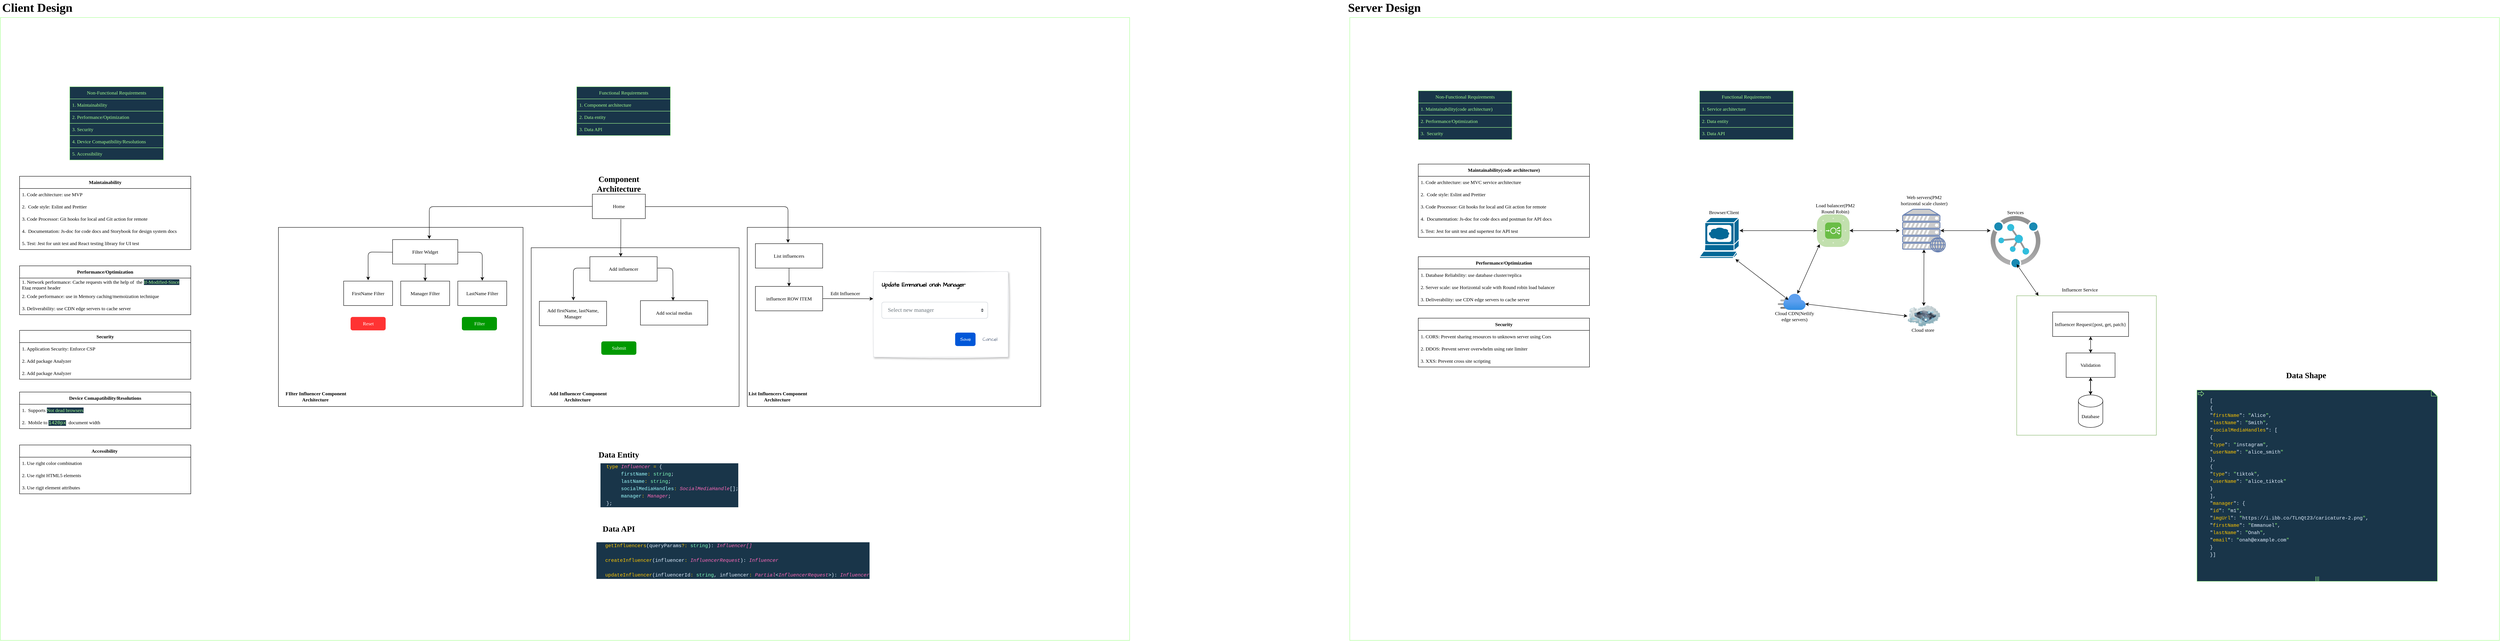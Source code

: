 <mxfile>
    <diagram id="X1DY8IAsz-jN5Lns_kg6" name="Page-1">
        <mxGraphModel dx="3257" dy="2488" grid="1" gridSize="10" guides="1" tooltips="1" connect="1" arrows="1" fold="1" page="1" pageScale="1" pageWidth="827" pageHeight="1169" math="0" shadow="0">
            <root>
                <mxCell id="0"/>
                <mxCell id="1" parent="0"/>
                <mxCell id="2" value="" style="shape=mxgraph.cisco.computers_and_peripherals.web_browser;html=1;pointerEvents=1;dashed=0;fillColor=#036897;strokeColor=#ffffff;strokeWidth=2;verticalLabelPosition=bottom;verticalAlign=top;align=center;outlineConnect=0;" parent="1" vertex="1">
                    <mxGeometry x="4998" y="561.5" width="96.88" height="100" as="geometry"/>
                </mxCell>
                <mxCell id="3" value="Browser/Client" style="text;html=1;strokeColor=none;fillColor=none;align=center;verticalAlign=middle;whiteSpace=wrap;rounded=0;fontFamily=Lucida Console;" parent="1" vertex="1">
                    <mxGeometry x="5028" y="533.5" width="60" height="30" as="geometry"/>
                </mxCell>
                <mxCell id="6" value="" style="endArrow=classic;startArrow=classic;html=1;" parent="1" edge="1">
                    <mxGeometry width="50" height="50" relative="1" as="geometry">
                        <mxPoint x="5096" y="593.5" as="sourcePoint"/>
                        <mxPoint x="5286" y="593.5" as="targetPoint"/>
                    </mxGeometry>
                </mxCell>
                <mxCell id="7" value="" style="verticalLabelPosition=bottom;sketch=0;html=1;fillColor=#6ABD46;strokeColor=#ffffff;verticalAlign=top;align=center;points=[[0.085,0.085,0],[0.915,0.085,0],[0.915,0.915,0],[0.085,0.915,0],[0.25,0,0],[0.5,0,0],[0.75,0,0],[1,0.25,0],[1,0.5,0],[1,0.75,0],[0.75,1,0],[0.5,1,0],[0.25,1,0],[0,0.75,0],[0,0.5,0],[0,0.25,0]];pointerEvents=1;shape=mxgraph.cisco_safe.compositeIcon;bgIcon=mxgraph.cisco_safe.architecture.generic_appliance;resIcon=mxgraph.cisco_safe.architecture.load_balancer;" parent="1" vertex="1">
                    <mxGeometry x="5286" y="553.5" width="80" height="80" as="geometry"/>
                </mxCell>
                <mxCell id="8" value="Load balancer(PM2 Round Robin)" style="text;html=1;strokeColor=none;fillColor=none;align=center;verticalAlign=middle;whiteSpace=wrap;rounded=0;fontFamily=Lucida Console;" parent="1" vertex="1">
                    <mxGeometry x="5266" y="523.5" width="130" height="30" as="geometry"/>
                </mxCell>
                <mxCell id="9" value="" style="endArrow=classic;startArrow=classic;html=1;fontFamily=Lucida Console;exitX=0.085;exitY=0.915;exitDx=0;exitDy=0;exitPerimeter=0;entryX=0.988;entryY=0.478;entryDx=0;entryDy=0;entryPerimeter=0;" parent="1" source="7" edge="1">
                    <mxGeometry width="50" height="50" relative="1" as="geometry">
                        <mxPoint x="5326.82" y="614.38" as="sourcePoint"/>
                        <mxPoint x="5238.004" y="748.5" as="targetPoint"/>
                    </mxGeometry>
                </mxCell>
                <mxCell id="10" value="" style="aspect=fixed;html=1;points=[];align=center;image;fontSize=12;image=img/lib/azure2/networking/CDN_Profiles.svg;fontFamily=Lucida Console;" parent="1" vertex="1">
                    <mxGeometry x="5190" y="748.5" width="68" height="40" as="geometry"/>
                </mxCell>
                <mxCell id="11" value="Cloud CDN(Netlify edge servers)" style="text;html=1;strokeColor=none;fillColor=none;align=center;verticalAlign=middle;whiteSpace=wrap;rounded=0;fontFamily=Lucida Console;" parent="1" vertex="1">
                    <mxGeometry x="5176" y="788.5" width="110" height="30" as="geometry"/>
                </mxCell>
                <mxCell id="12" value="" style="endArrow=classic;startArrow=classic;html=1;fontFamily=Lucida Console;exitX=0.382;exitY=0.375;exitDx=0;exitDy=0;exitPerimeter=0;" parent="1" source="10" edge="1">
                    <mxGeometry width="50" height="50" relative="1" as="geometry">
                        <mxPoint x="5176" y="753.5" as="sourcePoint"/>
                        <mxPoint x="5086" y="663.5" as="targetPoint"/>
                    </mxGeometry>
                </mxCell>
                <mxCell id="14" value="" style="endArrow=classic;startArrow=classic;html=1;" parent="1" edge="1">
                    <mxGeometry width="50" height="50" relative="1" as="geometry">
                        <mxPoint x="5365.88" y="593.5" as="sourcePoint"/>
                        <mxPoint x="5489" y="593.5" as="targetPoint"/>
                    </mxGeometry>
                </mxCell>
                <mxCell id="15" value="" style="fontColor=#0066CC;verticalAlign=top;verticalLabelPosition=bottom;labelPosition=center;align=center;html=1;outlineConnect=0;fillColor=#CCCCCC;strokeColor=#6881B3;gradientColor=none;gradientDirection=north;strokeWidth=2;shape=mxgraph.networks.web_server;fontFamily=Lucida Console;" parent="1" vertex="1">
                    <mxGeometry x="5496" y="541" width="105" height="105" as="geometry"/>
                </mxCell>
                <mxCell id="16" value="Web servers(PM2 horizontal scale cluster)" style="text;html=1;strokeColor=none;fillColor=none;align=center;verticalAlign=middle;whiteSpace=wrap;rounded=0;fontFamily=Lucida Console;" parent="1" vertex="1">
                    <mxGeometry x="5483.5" y="503.5" width="130" height="30" as="geometry"/>
                </mxCell>
                <mxCell id="21" value="" style="endArrow=classic;startArrow=classic;html=1;" parent="1" edge="1">
                    <mxGeometry width="50" height="50" relative="1" as="geometry">
                        <mxPoint x="5588.88" y="593.5" as="sourcePoint"/>
                        <mxPoint x="5712" y="593.5" as="targetPoint"/>
                    </mxGeometry>
                </mxCell>
                <mxCell id="24" value="" style="whiteSpace=wrap;html=1;aspect=fixed;fontFamily=Lucida Console;fillColor=none;strokeColor=#82b366;" parent="1" vertex="1">
                    <mxGeometry x="5776" y="753.5" width="342.5" height="342.5" as="geometry"/>
                </mxCell>
                <mxCell id="62" value="" style="edgeStyle=none;html=1;fontFamily=Lucida Console;" parent="1" source="25" target="31" edge="1">
                    <mxGeometry relative="1" as="geometry"/>
                </mxCell>
                <mxCell id="25" value="Database" style="shape=cylinder3;whiteSpace=wrap;html=1;boundedLbl=1;backgroundOutline=1;size=15;fontFamily=Lucida Console;fillColor=none;" parent="1" vertex="1">
                    <mxGeometry x="5927.25" y="997" width="60" height="80" as="geometry"/>
                </mxCell>
                <mxCell id="26" value="" style="aspect=fixed;html=1;points=[];align=center;image;fontSize=12;image=img/lib/azure2/iot/Device_Provisioning_Services.svg;fontFamily=Lucida Console;fillColor=none;" parent="1" vertex="1">
                    <mxGeometry x="5712" y="557.5" width="122.18" height="126" as="geometry"/>
                </mxCell>
                <mxCell id="28" value="Influencer Request{post, get, patch}" style="rounded=0;whiteSpace=wrap;html=1;fontFamily=Lucida Console;fillColor=none;" parent="1" vertex="1">
                    <mxGeometry x="5864.13" y="793.5" width="186.25" height="60" as="geometry"/>
                </mxCell>
                <mxCell id="61" value="" style="edgeStyle=none;html=1;fontFamily=Lucida Console;" parent="1" source="31" target="25" edge="1">
                    <mxGeometry relative="1" as="geometry"/>
                </mxCell>
                <mxCell id="31" value="Validation" style="rounded=0;whiteSpace=wrap;html=1;fontFamily=Lucida Console;fillColor=none;" parent="1" vertex="1">
                    <mxGeometry x="5897.25" y="894" width="120" height="60" as="geometry"/>
                </mxCell>
                <mxCell id="34" value="" style="endArrow=classic;html=1;fontFamily=Lucida Console;" parent="1" edge="1">
                    <mxGeometry width="50" height="50" relative="1" as="geometry">
                        <mxPoint x="5956.75" y="954.5" as="sourcePoint"/>
                        <mxPoint x="5957" y="997" as="targetPoint"/>
                    </mxGeometry>
                </mxCell>
                <mxCell id="40" value="" style="endArrow=classic;startArrow=classic;html=1;" parent="1" target="24" edge="1">
                    <mxGeometry width="50" height="50" relative="1" as="geometry">
                        <mxPoint x="5776" y="676" as="sourcePoint"/>
                        <mxPoint x="5899.12" y="676" as="targetPoint"/>
                    </mxGeometry>
                </mxCell>
                <mxCell id="41" value="Services" style="text;html=1;strokeColor=none;fillColor=none;align=center;verticalAlign=middle;whiteSpace=wrap;rounded=0;fontFamily=Lucida Console;" parent="1" vertex="1">
                    <mxGeometry x="5708.09" y="533.5" width="130" height="30" as="geometry"/>
                </mxCell>
                <mxCell id="42" value="Influencer Service" style="text;html=1;strokeColor=none;fillColor=none;align=center;verticalAlign=middle;whiteSpace=wrap;rounded=0;fontFamily=Lucida Console;" parent="1" vertex="1">
                    <mxGeometry x="5866" y="723.5" width="130" height="30" as="geometry"/>
                </mxCell>
                <mxCell id="52" value="Functional Requirements" style="swimlane;fontStyle=0;childLayout=stackLayout;horizontal=1;startSize=30;horizontalStack=0;resizeParent=1;resizeParentMax=0;resizeLast=0;collapsible=1;marginBottom=0;whiteSpace=wrap;html=1;fontFamily=Lucida Console;fillColor=#193549;strokeColor=#A5FF90;fontColor=#A5FF90;" parent="1" vertex="1">
                    <mxGeometry x="4998" y="250" width="230" height="120" as="geometry"/>
                </mxCell>
                <mxCell id="53" value="1. Service architecture" style="text;strokeColor=#A5FF90;fillColor=#193549;align=left;verticalAlign=middle;spacingLeft=4;spacingRight=4;overflow=hidden;points=[[0,0.5],[1,0.5]];portConstraint=eastwest;rotatable=0;whiteSpace=wrap;html=1;fontFamily=Lucida Console;fontColor=#A5FF90;" parent="52" vertex="1">
                    <mxGeometry y="30" width="230" height="30" as="geometry"/>
                </mxCell>
                <mxCell id="54" value="2. Data entity" style="text;strokeColor=#A5FF90;fillColor=#193549;align=left;verticalAlign=middle;spacingLeft=4;spacingRight=4;overflow=hidden;points=[[0,0.5],[1,0.5]];portConstraint=eastwest;rotatable=0;whiteSpace=wrap;html=1;fontFamily=Lucida Console;fontColor=#A5FF90;" parent="52" vertex="1">
                    <mxGeometry y="60" width="230" height="30" as="geometry"/>
                </mxCell>
                <mxCell id="55" value="3. Data API" style="text;strokeColor=#A5FF90;fillColor=#193549;align=left;verticalAlign=middle;spacingLeft=4;spacingRight=4;overflow=hidden;points=[[0,0.5],[1,0.5]];portConstraint=eastwest;rotatable=0;whiteSpace=wrap;html=1;fontFamily=Lucida Console;fontColor=#A5FF90;" parent="52" vertex="1">
                    <mxGeometry y="90" width="230" height="30" as="geometry"/>
                </mxCell>
                <mxCell id="56" value="Non-Functional Requirements" style="swimlane;fontStyle=0;childLayout=stackLayout;horizontal=1;startSize=30;horizontalStack=0;resizeParent=1;resizeParentMax=0;resizeLast=0;collapsible=1;marginBottom=0;whiteSpace=wrap;html=1;fontFamily=Lucida Console;fillColor=#193549;strokeColor=#A5FF90;fontColor=#A5FF90;" parent="1" vertex="1">
                    <mxGeometry x="4308" y="250" width="230" height="120" as="geometry"/>
                </mxCell>
                <mxCell id="57" value="1. Maintainability(code architecture)" style="text;strokeColor=#A5FF90;fillColor=#193549;align=left;verticalAlign=middle;spacingLeft=4;spacingRight=4;overflow=hidden;points=[[0,0.5],[1,0.5]];portConstraint=eastwest;rotatable=0;whiteSpace=wrap;html=1;fontFamily=Lucida Console;fontColor=#A5FF90;" parent="56" vertex="1">
                    <mxGeometry y="30" width="230" height="30" as="geometry"/>
                </mxCell>
                <mxCell id="58" value="2. Performance/Optimization" style="text;strokeColor=#A5FF90;fillColor=#193549;align=left;verticalAlign=middle;spacingLeft=4;spacingRight=4;overflow=hidden;points=[[0,0.5],[1,0.5]];portConstraint=eastwest;rotatable=0;whiteSpace=wrap;html=1;fontFamily=Lucida Console;fontColor=#A5FF90;" parent="56" vertex="1">
                    <mxGeometry y="60" width="230" height="30" as="geometry"/>
                </mxCell>
                <mxCell id="59" value="3.&amp;nbsp; Security" style="text;strokeColor=#A5FF90;fillColor=#193549;align=left;verticalAlign=middle;spacingLeft=4;spacingRight=4;overflow=hidden;points=[[0,0.5],[1,0.5]];portConstraint=eastwest;rotatable=0;whiteSpace=wrap;html=1;fontFamily=Lucida Console;fontColor=#A5FF90;" parent="56" vertex="1">
                    <mxGeometry y="90" width="230" height="30" as="geometry"/>
                </mxCell>
                <mxCell id="60" value="" style="endArrow=classic;startArrow=classic;html=1;entryX=0.5;entryY=0;entryDx=0;entryDy=0;exitX=0.5;exitY=1;exitDx=0;exitDy=0;" parent="1" source="28" target="31" edge="1">
                    <mxGeometry width="50" height="50" relative="1" as="geometry">
                        <mxPoint x="5948" y="858.5" as="sourcePoint"/>
                        <mxPoint x="5996.004" y="906" as="targetPoint"/>
                    </mxGeometry>
                </mxCell>
                <mxCell id="63" value="&lt;font color=&quot;#a5ff90&quot;&gt;Functional Requirements&lt;/font&gt;" style="swimlane;fontStyle=0;childLayout=stackLayout;horizontal=1;startSize=30;horizontalStack=0;resizeParent=1;resizeParentMax=0;resizeLast=0;collapsible=1;marginBottom=0;whiteSpace=wrap;html=1;fontFamily=Lucida Console;fillColor=#193549;strokeColor=#A5FF90;" parent="1" vertex="1">
                    <mxGeometry x="2243.5" y="240" width="230" height="120" as="geometry"/>
                </mxCell>
                <mxCell id="64" value="1. Component architecture" style="text;strokeColor=#A5FF90;fillColor=#193549;align=left;verticalAlign=middle;spacingLeft=4;spacingRight=4;overflow=hidden;points=[[0,0.5],[1,0.5]];portConstraint=eastwest;rotatable=0;whiteSpace=wrap;html=1;fontFamily=Lucida Console;fontColor=#A5FF90;" parent="63" vertex="1">
                    <mxGeometry y="30" width="230" height="30" as="geometry"/>
                </mxCell>
                <mxCell id="65" value="2. Data entity" style="text;strokeColor=#A5FF90;fillColor=#193549;align=left;verticalAlign=middle;spacingLeft=4;spacingRight=4;overflow=hidden;points=[[0,0.5],[1,0.5]];portConstraint=eastwest;rotatable=0;whiteSpace=wrap;html=1;fontFamily=Lucida Console;fontColor=#A5FF90;" parent="63" vertex="1">
                    <mxGeometry y="60" width="230" height="30" as="geometry"/>
                </mxCell>
                <mxCell id="66" value="3. Data API" style="text;strokeColor=#A5FF90;fillColor=#193549;align=left;verticalAlign=middle;spacingLeft=4;spacingRight=4;overflow=hidden;points=[[0,0.5],[1,0.5]];portConstraint=eastwest;rotatable=0;whiteSpace=wrap;html=1;fontFamily=Lucida Console;fontColor=#A5FF90;" parent="63" vertex="1">
                    <mxGeometry y="90" width="230" height="30" as="geometry"/>
                </mxCell>
                <mxCell id="68" value="&lt;font color=&quot;#a5ff90&quot;&gt;Non-Functional Requirements&lt;/font&gt;" style="swimlane;fontStyle=0;childLayout=stackLayout;horizontal=1;startSize=30;horizontalStack=0;resizeParent=1;resizeParentMax=0;resizeLast=0;collapsible=1;marginBottom=0;whiteSpace=wrap;html=1;fontFamily=Lucida Console;fillColor=#193549;strokeColor=#A5FF90;" parent="1" vertex="1">
                    <mxGeometry x="1000" y="240" width="230" height="180" as="geometry"/>
                </mxCell>
                <mxCell id="69" value="&lt;font color=&quot;#a5ff90&quot;&gt;1. Maintainability&lt;/font&gt;" style="text;strokeColor=#A5FF90;fillColor=#193549;align=left;verticalAlign=middle;spacingLeft=4;spacingRight=4;overflow=hidden;points=[[0,0.5],[1,0.5]];portConstraint=eastwest;rotatable=0;whiteSpace=wrap;html=1;fontFamily=Lucida Console;" parent="68" vertex="1">
                    <mxGeometry y="30" width="230" height="30" as="geometry"/>
                </mxCell>
                <mxCell id="70" value="&lt;font color=&quot;#a5ff90&quot;&gt;2. Performance/Optimization&lt;/font&gt;" style="text;strokeColor=#A5FF90;fillColor=#193549;align=left;verticalAlign=middle;spacingLeft=4;spacingRight=4;overflow=hidden;points=[[0,0.5],[1,0.5]];portConstraint=eastwest;rotatable=0;whiteSpace=wrap;html=1;fontFamily=Lucida Console;" parent="68" vertex="1">
                    <mxGeometry y="60" width="230" height="30" as="geometry"/>
                </mxCell>
                <mxCell id="71" value="&lt;font color=&quot;#a5ff90&quot;&gt;3. Security&lt;/font&gt;" style="text;strokeColor=#A5FF90;fillColor=#193549;align=left;verticalAlign=middle;spacingLeft=4;spacingRight=4;overflow=hidden;points=[[0,0.5],[1,0.5]];portConstraint=eastwest;rotatable=0;whiteSpace=wrap;html=1;fontFamily=Lucida Console;" parent="68" vertex="1">
                    <mxGeometry y="90" width="230" height="30" as="geometry"/>
                </mxCell>
                <mxCell id="73" value="&lt;font color=&quot;#a5ff90&quot;&gt;4. Device Comapatibility/Resolutions&lt;/font&gt;" style="text;strokeColor=#A5FF90;fillColor=#193549;align=left;verticalAlign=middle;spacingLeft=4;spacingRight=4;overflow=hidden;points=[[0,0.5],[1,0.5]];portConstraint=eastwest;rotatable=0;whiteSpace=wrap;html=1;fontFamily=Lucida Console;" parent="68" vertex="1">
                    <mxGeometry y="120" width="230" height="30" as="geometry"/>
                </mxCell>
                <mxCell id="156" value="&lt;font color=&quot;#a5ff90&quot;&gt;5. Accessibility&amp;nbsp;&lt;/font&gt;" style="text;strokeColor=#A5FF90;fillColor=#193549;align=left;verticalAlign=middle;spacingLeft=4;spacingRight=4;overflow=hidden;points=[[0,0.5],[1,0.5]];portConstraint=eastwest;rotatable=0;whiteSpace=wrap;html=1;fontFamily=Lucida Console;" parent="68" vertex="1">
                    <mxGeometry y="150" width="230" height="30" as="geometry"/>
                </mxCell>
                <mxCell id="75" value="" style="endArrow=classic;startArrow=classic;html=1;fontFamily=Lucida Console;exitX=0.5;exitY=0.94;exitDx=0;exitDy=0;exitPerimeter=0;" parent="1" source="15" edge="1">
                    <mxGeometry width="50" height="50" relative="1" as="geometry">
                        <mxPoint x="5302.8" y="636.7" as="sourcePoint"/>
                        <mxPoint x="5548" y="778.5" as="targetPoint"/>
                    </mxGeometry>
                </mxCell>
                <mxCell id="77" value="" style="image;html=1;image=img/lib/clip_art/networking/Cloud_Storage_128x128.png;fontFamily=Lucida Console;fillColor=none;" parent="1" vertex="1">
                    <mxGeometry x="5508.5" y="763.5" width="80" height="80" as="geometry"/>
                </mxCell>
                <mxCell id="78" value="" style="endArrow=classic;startArrow=classic;html=1;fontFamily=Lucida Console;" parent="1" edge="1">
                    <mxGeometry width="50" height="50" relative="1" as="geometry">
                        <mxPoint x="5508" y="803.5" as="sourcePoint"/>
                        <mxPoint x="5257" y="773.5" as="targetPoint"/>
                    </mxGeometry>
                </mxCell>
                <mxCell id="79" value="Cloud store" style="text;html=1;strokeColor=none;fillColor=none;align=center;verticalAlign=middle;whiteSpace=wrap;rounded=0;fontFamily=Lucida Console;" parent="1" vertex="1">
                    <mxGeometry x="5491" y="822.5" width="110" height="30" as="geometry"/>
                </mxCell>
                <mxCell id="80" value="&lt;b&gt;&lt;font style=&quot;font-size: 20px;&quot;&gt;Component Architecture&lt;/font&gt;&lt;/b&gt;" style="text;html=1;strokeColor=none;fillColor=none;align=center;verticalAlign=middle;whiteSpace=wrap;rounded=0;fontFamily=Lucida Console;" parent="1" vertex="1">
                    <mxGeometry x="2272" y="463" width="150" height="30" as="geometry"/>
                </mxCell>
                <mxCell id="125" value="" style="edgeStyle=none;html=1;fontFamily=Lucida Console;" parent="1" edge="1">
                    <mxGeometry relative="1" as="geometry">
                        <mxPoint x="2352" y="565.5" as="sourcePoint"/>
                        <mxPoint x="2351.623" y="657.5" as="targetPoint"/>
                    </mxGeometry>
                </mxCell>
                <mxCell id="83" value="Home" style="rounded=0;whiteSpace=wrap;html=1;fontFamily=Lucida Console;fillColor=none;" parent="1" vertex="1">
                    <mxGeometry x="2282" y="504" width="130" height="60" as="geometry"/>
                </mxCell>
                <mxCell id="127" value="" style="edgeStyle=none;html=1;fontFamily=Lucida Console;fontSize=12;" parent="1" source="84" target="96" edge="1">
                    <mxGeometry relative="1" as="geometry"/>
                </mxCell>
                <mxCell id="84" value="Filter Widget" style="rounded=0;whiteSpace=wrap;html=1;fontFamily=Lucida Console;fillColor=none;" parent="1" vertex="1">
                    <mxGeometry x="1792" y="615.5" width="160" height="60" as="geometry"/>
                </mxCell>
                <mxCell id="115" value="" style="edgeStyle=none;html=1;fontFamily=Lucida Console;" parent="1" source="86" target="109" edge="1">
                    <mxGeometry relative="1" as="geometry"/>
                </mxCell>
                <mxCell id="86" value="List influencers" style="rounded=0;whiteSpace=wrap;html=1;fontFamily=Lucida Console;fillColor=none;" parent="1" vertex="1">
                    <mxGeometry x="2682" y="625.5" width="165" height="60" as="geometry"/>
                </mxCell>
                <mxCell id="90" value="" style="endArrow=classic;html=1;fontFamily=Lucida Console;exitX=0;exitY=0.5;exitDx=0;exitDy=0;" parent="1" source="83" edge="1">
                    <mxGeometry width="50" height="50" relative="1" as="geometry">
                        <mxPoint x="1882" y="525.5" as="sourcePoint"/>
                        <mxPoint x="1882" y="614" as="targetPoint"/>
                        <Array as="points">
                            <mxPoint x="1882" y="534.5"/>
                        </Array>
                    </mxGeometry>
                </mxCell>
                <mxCell id="92" value="" style="endArrow=classic;html=1;fontFamily=Lucida Console;" parent="1" edge="1">
                    <mxGeometry width="50" height="50" relative="1" as="geometry">
                        <mxPoint x="1792" y="646.5" as="sourcePoint"/>
                        <mxPoint x="1732" y="715.5" as="targetPoint"/>
                        <Array as="points">
                            <mxPoint x="1732" y="646"/>
                        </Array>
                    </mxGeometry>
                </mxCell>
                <mxCell id="93" style="edgeStyle=none;html=1;fontFamily=Lucida Console;" parent="1" edge="1">
                    <mxGeometry relative="1" as="geometry">
                        <mxPoint x="2012" y="716.44" as="targetPoint"/>
                        <mxPoint x="1952" y="646.5" as="sourcePoint"/>
                        <Array as="points">
                            <mxPoint x="2012" y="646.44"/>
                        </Array>
                    </mxGeometry>
                </mxCell>
                <mxCell id="94" value="FirstName Filter" style="rounded=0;whiteSpace=wrap;html=1;fontFamily=Lucida Console;fillColor=none;" parent="1" vertex="1">
                    <mxGeometry x="1672" y="717.5" width="120" height="60" as="geometry"/>
                </mxCell>
                <mxCell id="95" value="LastName Filter" style="rounded=0;whiteSpace=wrap;html=1;fontFamily=Lucida Console;fillColor=none;" parent="1" vertex="1">
                    <mxGeometry x="1952" y="717.5" width="120" height="60" as="geometry"/>
                </mxCell>
                <mxCell id="96" value="Manager Filter" style="rounded=0;whiteSpace=wrap;html=1;fontFamily=Lucida Console;fillColor=none;" parent="1" vertex="1">
                    <mxGeometry x="1812" y="717.5" width="120" height="60" as="geometry"/>
                </mxCell>
                <mxCell id="98" value="Filter" style="rounded=1;fillColor=#009900;strokeColor=none;html=1;fontColor=#ffffff;align=center;verticalAlign=middle;fontStyle=0;fontSize=12;sketch=0;fontFamily=Lucida Console;" parent="1" vertex="1">
                    <mxGeometry x="1962" y="805.5" width="86" height="33" as="geometry"/>
                </mxCell>
                <mxCell id="99" value="Reset" style="rounded=1;fillColor=#FF3333;strokeColor=none;html=1;fontColor=#ffffff;align=center;verticalAlign=middle;fontStyle=0;fontSize=12;sketch=0;fontFamily=Lucida Console;" parent="1" vertex="1">
                    <mxGeometry x="1689" y="805.5" width="86" height="33" as="geometry"/>
                </mxCell>
                <mxCell id="100" value="" style="rounded=0;whiteSpace=wrap;html=1;fontFamily=Lucida Console;fillColor=none;" parent="1" vertex="1">
                    <mxGeometry x="1512" y="585.5" width="600" height="440" as="geometry"/>
                </mxCell>
                <mxCell id="101" value="FIlter Influencer Component Architecture&amp;nbsp;" style="text;html=1;strokeColor=none;fillColor=none;align=center;verticalAlign=middle;whiteSpace=wrap;rounded=0;fontFamily=Lucida Console;fontStyle=1" parent="1" vertex="1">
                    <mxGeometry x="1519" y="985.5" width="170" height="30" as="geometry"/>
                </mxCell>
                <mxCell id="105" value="" style="endArrow=classic;html=1;fontFamily=Lucida Console;" parent="1" edge="1">
                    <mxGeometry width="50" height="50" relative="1" as="geometry">
                        <mxPoint x="2412" y="534.5" as="sourcePoint"/>
                        <mxPoint x="2762" y="623.5" as="targetPoint"/>
                        <Array as="points">
                            <mxPoint x="2762" y="534.5"/>
                        </Array>
                    </mxGeometry>
                </mxCell>
                <mxCell id="120" value="" style="edgeStyle=none;html=1;fontFamily=Lucida Console;entryX=-0.003;entryY=0.318;entryDx=0;entryDy=0;entryPerimeter=0;" parent="1" source="109" target="116" edge="1">
                    <mxGeometry relative="1" as="geometry">
                        <Array as="points">
                            <mxPoint x="2882" y="760.5"/>
                        </Array>
                    </mxGeometry>
                </mxCell>
                <mxCell id="109" value="influencer ROW ITEM" style="rounded=0;whiteSpace=wrap;html=1;fontFamily=Lucida Console;fillColor=none;" parent="1" vertex="1">
                    <mxGeometry x="2682" y="730.5" width="165" height="60" as="geometry"/>
                </mxCell>
                <mxCell id="116" value="&lt;span style=&quot;font-size: 14px;&quot;&gt;&lt;b&gt;Update Emmanuel onah Manager&lt;br&gt;&lt;/b&gt;&lt;/span&gt;" style="html=1;rounded=1;fillColor=#ffffff;strokeColor=#DFE1E5;fontSize=12;align=left;fontColor=#000000;shadow=1;arcSize=1;whiteSpace=wrap;spacing=20;verticalAlign=top;sketch=1;hachureGap=4;pointerEvents=0;fontFamily=Architects Daughter;fontSource=https%3A%2F%2Ffonts.googleapis.com%2Fcss%3Ffamily%3DArchitects%2BDaughter;" parent="1" vertex="1">
                    <mxGeometry x="2972" y="694" width="330" height="210" as="geometry"/>
                </mxCell>
                <mxCell id="117" value="Save" style="dashed=0;html=1;rounded=1;fillColor=#0057D8;strokeColor=none;fontSize=12;align=center;fontStyle=0;strokeWidth=2;fontColor=#ffffff;sketch=0;hachureGap=4;pointerEvents=0;fontFamily=Architects Daughter;fontSource=https%3A%2F%2Ffonts.googleapis.com%2Fcss%3Ffamily%3DArchitects%2BDaughter;" parent="116" vertex="1">
                    <mxGeometry width="50" height="33" relative="1" as="geometry">
                        <mxPoint x="200" y="150" as="offset"/>
                    </mxGeometry>
                </mxCell>
                <mxCell id="118" value="Cancel" style="dashed=0;html=1;rounded=1;fillColor=none;strokeColor=none;fontSize=12;align=center;fontStyle=0;strokeWidth=2;fontColor=#596780;sketch=1;hachureGap=4;pointerEvents=0;fontFamily=Architects Daughter;fontSource=https%3A%2F%2Ffonts.googleapis.com%2Fcss%3Ffamily%3DArchitects%2BDaughter;" parent="116" vertex="1">
                    <mxGeometry width="50" height="33" relative="1" as="geometry">
                        <mxPoint x="260" y="150" as="offset"/>
                    </mxGeometry>
                </mxCell>
                <mxCell id="121" value="Select new manager" style="html=1;shadow=0;dashed=0;shape=mxgraph.bootstrap.rrect;rSize=5;fillColor=#ffffff;strokeColor=#CED4DA;align=left;spacing=15;fontSize=14;fontColor=#6C767D;fontFamily=Lucida Console;" parent="116" vertex="1">
                    <mxGeometry x="20" y="75" width="260" height="40" as="geometry"/>
                </mxCell>
                <mxCell id="122" value="" style="shape=triangle;direction=south;fillColor=#343A40;strokeColor=none;perimeter=none;fontFamily=Lucida Console;" parent="121" vertex="1">
                    <mxGeometry x="1" y="0.5" width="7" height="3" relative="1" as="geometry">
                        <mxPoint x="-17" y="1" as="offset"/>
                    </mxGeometry>
                </mxCell>
                <mxCell id="123" value="" style="shape=triangle;direction=north;fillColor=#343A40;strokeColor=none;perimeter=none;fontFamily=Lucida Console;" parent="121" vertex="1">
                    <mxGeometry x="1" y="0.5" width="7" height="3" relative="1" as="geometry">
                        <mxPoint x="-17" y="-4" as="offset"/>
                    </mxGeometry>
                </mxCell>
                <mxCell id="124" value="Add influencer" style="rounded=0;whiteSpace=wrap;html=1;fontFamily=Lucida Console;fillColor=none;" parent="1" vertex="1">
                    <mxGeometry x="2276" y="657.5" width="165" height="60" as="geometry"/>
                </mxCell>
                <mxCell id="126" value="Edit Influencer" style="text;html=1;align=center;verticalAlign=middle;resizable=0;points=[];autosize=1;strokeColor=none;fillColor=none;fontFamily=Lucida Console;fontSize=12;" parent="1" vertex="1">
                    <mxGeometry x="2852" y="732.5" width="100" height="30" as="geometry"/>
                </mxCell>
                <mxCell id="129" value="Add firstName, lastName, Manager" style="rounded=0;whiteSpace=wrap;html=1;fontFamily=Lucida Console;fillColor=none;" parent="1" vertex="1">
                    <mxGeometry x="2152" y="767" width="165" height="60" as="geometry"/>
                </mxCell>
                <mxCell id="130" value="" style="endArrow=classic;html=1;fontFamily=Lucida Console;" parent="1" edge="1">
                    <mxGeometry width="50" height="50" relative="1" as="geometry">
                        <mxPoint x="2275.5" y="685.5" as="sourcePoint"/>
                        <mxPoint x="2235.5" y="765" as="targetPoint"/>
                        <Array as="points">
                            <mxPoint x="2235.5" y="685.5"/>
                        </Array>
                    </mxGeometry>
                </mxCell>
                <mxCell id="131" value="" style="endArrow=classic;html=1;fontFamily=Lucida Console;" parent="1" edge="1">
                    <mxGeometry width="50" height="50" relative="1" as="geometry">
                        <mxPoint x="2442" y="685.5" as="sourcePoint"/>
                        <mxPoint x="2480" y="765.5" as="targetPoint"/>
                        <Array as="points">
                            <mxPoint x="2479.5" y="685.5"/>
                        </Array>
                    </mxGeometry>
                </mxCell>
                <mxCell id="132" value="Add social medias" style="rounded=0;whiteSpace=wrap;html=1;fontFamily=Lucida Console;fillColor=none;" parent="1" vertex="1">
                    <mxGeometry x="2400" y="765.5" width="165" height="60" as="geometry"/>
                </mxCell>
                <mxCell id="134" value="Submit" style="rounded=1;fillColor=#009900;strokeColor=none;html=1;fontColor=#ffffff;align=center;verticalAlign=middle;fontStyle=0;fontSize=12;sketch=0;fontFamily=Lucida Console;" parent="1" vertex="1">
                    <mxGeometry x="2304" y="865.5" width="86" height="33" as="geometry"/>
                </mxCell>
                <mxCell id="135" value="" style="rounded=0;whiteSpace=wrap;html=1;fontFamily=Lucida Console;fontSize=12;fillColor=none;" parent="1" vertex="1">
                    <mxGeometry x="2132" y="635.5" width="510" height="390" as="geometry"/>
                </mxCell>
                <mxCell id="136" value="Add Influencer Component Architecture&amp;nbsp;" style="text;html=1;strokeColor=none;fillColor=none;align=center;verticalAlign=middle;whiteSpace=wrap;rounded=0;fontFamily=Lucida Console;fontStyle=1" parent="1" vertex="1">
                    <mxGeometry x="2162" y="985.5" width="170" height="30" as="geometry"/>
                </mxCell>
                <mxCell id="137" value="" style="rounded=0;whiteSpace=wrap;html=1;fontFamily=Lucida Console;fontSize=12;fillColor=none;" parent="1" vertex="1">
                    <mxGeometry x="2662" y="585.5" width="720" height="440" as="geometry"/>
                </mxCell>
                <mxCell id="138" value="List Influencers Component Architecture&amp;nbsp;" style="text;html=1;strokeColor=none;fillColor=none;align=center;verticalAlign=middle;whiteSpace=wrap;rounded=0;fontFamily=Lucida Console;fontStyle=1" parent="1" vertex="1">
                    <mxGeometry x="2652" y="985.5" width="170" height="30" as="geometry"/>
                </mxCell>
                <mxCell id="139" value="&lt;span style=&quot;text-align: left;&quot;&gt;&lt;b&gt;Maintainability&lt;/b&gt;&lt;/span&gt;" style="swimlane;fontStyle=0;childLayout=stackLayout;horizontal=1;startSize=30;horizontalStack=0;resizeParent=1;resizeParentMax=0;resizeLast=0;collapsible=1;marginBottom=0;whiteSpace=wrap;html=1;fontFamily=Lucida Console;fillColor=none;" parent="1" vertex="1">
                    <mxGeometry x="877" y="460" width="420" height="180" as="geometry"/>
                </mxCell>
                <mxCell id="140" value="1. Code architecture: use MVP&amp;nbsp;" style="text;strokeColor=none;fillColor=none;align=left;verticalAlign=middle;spacingLeft=4;spacingRight=4;overflow=hidden;points=[[0,0.5],[1,0.5]];portConstraint=eastwest;rotatable=0;whiteSpace=wrap;html=1;fontFamily=Lucida Console;" parent="139" vertex="1">
                    <mxGeometry y="30" width="420" height="30" as="geometry"/>
                </mxCell>
                <mxCell id="141" value="2.&amp;nbsp; Code style: Eslint and Prettier" style="text;strokeColor=none;fillColor=none;align=left;verticalAlign=middle;spacingLeft=4;spacingRight=4;overflow=hidden;points=[[0,0.5],[1,0.5]];portConstraint=eastwest;rotatable=0;whiteSpace=wrap;html=1;fontFamily=Lucida Console;" parent="139" vertex="1">
                    <mxGeometry y="60" width="420" height="30" as="geometry"/>
                </mxCell>
                <mxCell id="142" value="3. Code Processor: Git hooks for local and Git action for remote" style="text;strokeColor=none;fillColor=none;align=left;verticalAlign=middle;spacingLeft=4;spacingRight=4;overflow=hidden;points=[[0,0.5],[1,0.5]];portConstraint=eastwest;rotatable=0;whiteSpace=wrap;html=1;fontFamily=Lucida Console;" parent="139" vertex="1">
                    <mxGeometry y="90" width="420" height="30" as="geometry"/>
                </mxCell>
                <mxCell id="143" value="4.&amp;nbsp; Documentation: Js-doc for code docs and Storybook for design system docs" style="text;strokeColor=none;fillColor=none;align=left;verticalAlign=middle;spacingLeft=4;spacingRight=4;overflow=hidden;points=[[0,0.5],[1,0.5]];portConstraint=eastwest;rotatable=0;whiteSpace=wrap;html=1;fontFamily=Lucida Console;" parent="139" vertex="1">
                    <mxGeometry y="120" width="420" height="30" as="geometry"/>
                </mxCell>
                <mxCell id="144" value="5. Test: Jest for unit test and React testing library for UI test" style="text;strokeColor=none;fillColor=none;align=left;verticalAlign=middle;spacingLeft=4;spacingRight=4;overflow=hidden;points=[[0,0.5],[1,0.5]];portConstraint=eastwest;rotatable=0;whiteSpace=wrap;html=1;fontFamily=Lucida Console;" parent="139" vertex="1">
                    <mxGeometry y="150" width="420" height="30" as="geometry"/>
                </mxCell>
                <mxCell id="145" value="&lt;span style=&quot;text-align: left;&quot;&gt;&lt;b&gt;Performance/Optimization&lt;/b&gt;&lt;/span&gt;" style="swimlane;fontStyle=0;childLayout=stackLayout;horizontal=1;startSize=30;horizontalStack=0;resizeParent=1;resizeParentMax=0;resizeLast=0;collapsible=1;marginBottom=0;whiteSpace=wrap;html=1;fontFamily=Lucida Console;fillColor=none;" parent="1" vertex="1">
                    <mxGeometry x="877" y="680" width="420" height="120" as="geometry"/>
                </mxCell>
                <mxCell id="146" value="1. Network performance: Cache requests with the help of&amp;nbsp; the &lt;span style=&quot;background-color: rgb(25, 53, 73);&quot;&gt;&lt;font color=&quot;#a5ff90&quot;&gt;If-Modified-Since&lt;/font&gt;&lt;/span&gt;&amp;nbsp; Etag request header" style="text;strokeColor=none;fillColor=none;align=left;verticalAlign=middle;spacingLeft=4;spacingRight=4;overflow=hidden;points=[[0,0.5],[1,0.5]];portConstraint=eastwest;rotatable=0;whiteSpace=wrap;html=1;fontFamily=Lucida Console;" parent="145" vertex="1">
                    <mxGeometry y="30" width="420" height="30" as="geometry"/>
                </mxCell>
                <mxCell id="147" value="2. Code performance: use in Memory caching/memoization technique" style="text;strokeColor=none;fillColor=none;align=left;verticalAlign=middle;spacingLeft=4;spacingRight=4;overflow=hidden;points=[[0,0.5],[1,0.5]];portConstraint=eastwest;rotatable=0;whiteSpace=wrap;html=1;fontFamily=Lucida Console;" parent="145" vertex="1">
                    <mxGeometry y="60" width="420" height="30" as="geometry"/>
                </mxCell>
                <mxCell id="148" value="3. Deliverability: use CDN edge servers to cache server&amp;nbsp;" style="text;strokeColor=none;fillColor=none;align=left;verticalAlign=middle;spacingLeft=4;spacingRight=4;overflow=hidden;points=[[0,0.5],[1,0.5]];portConstraint=eastwest;rotatable=0;whiteSpace=wrap;html=1;fontFamily=Lucida Console;" parent="145" vertex="1">
                    <mxGeometry y="90" width="420" height="30" as="geometry"/>
                </mxCell>
                <mxCell id="151" value="&lt;span style=&quot;text-align: left;&quot;&gt;&lt;b&gt;Security&lt;/b&gt;&lt;/span&gt;" style="swimlane;fontStyle=0;childLayout=stackLayout;horizontal=1;startSize=30;horizontalStack=0;resizeParent=1;resizeParentMax=0;resizeLast=0;collapsible=1;marginBottom=0;whiteSpace=wrap;html=1;fontFamily=Lucida Console;fillColor=none;" parent="1" vertex="1">
                    <mxGeometry x="877" y="838.5" width="420" height="120" as="geometry"/>
                </mxCell>
                <mxCell id="152" value="1. Application Security: Enforce CSP" style="text;strokeColor=none;fillColor=none;align=left;verticalAlign=middle;spacingLeft=4;spacingRight=4;overflow=hidden;points=[[0,0.5],[1,0.5]];portConstraint=eastwest;rotatable=0;whiteSpace=wrap;html=1;fontFamily=Lucida Console;" parent="151" vertex="1">
                    <mxGeometry y="30" width="420" height="30" as="geometry"/>
                </mxCell>
                <mxCell id="153" value="2. Add package Analyzer" style="text;strokeColor=none;fillColor=none;align=left;verticalAlign=middle;spacingLeft=4;spacingRight=4;overflow=hidden;points=[[0,0.5],[1,0.5]];portConstraint=eastwest;rotatable=0;whiteSpace=wrap;html=1;fontFamily=Lucida Console;" parent="151" vertex="1">
                    <mxGeometry y="60" width="420" height="30" as="geometry"/>
                </mxCell>
                <mxCell id="200" value="2. Add package Analyzer" style="text;strokeColor=none;fillColor=none;align=left;verticalAlign=middle;spacingLeft=4;spacingRight=4;overflow=hidden;points=[[0,0.5],[1,0.5]];portConstraint=eastwest;rotatable=0;whiteSpace=wrap;html=1;fontFamily=Lucida Console;" parent="151" vertex="1">
                    <mxGeometry y="90" width="420" height="30" as="geometry"/>
                </mxCell>
                <mxCell id="157" value="&lt;span style=&quot;text-align: left;&quot;&gt;&lt;b&gt;Device Comapatibility/Resolutions&lt;/b&gt;&lt;/span&gt;" style="swimlane;fontStyle=0;childLayout=stackLayout;horizontal=1;startSize=30;horizontalStack=0;resizeParent=1;resizeParentMax=0;resizeLast=0;collapsible=1;marginBottom=0;whiteSpace=wrap;html=1;fontFamily=Lucida Console;fillColor=none;" parent="1" vertex="1">
                    <mxGeometry x="877" y="990" width="420" height="90" as="geometry"/>
                </mxCell>
                <mxCell id="158" value="1.&amp;nbsp; Supports &lt;font style=&quot;background-color: rgb(25, 53, 73);&quot; color=&quot;#a5ff90&quot;&gt;Not dead browsers&lt;/font&gt;" style="text;strokeColor=none;fillColor=none;align=left;verticalAlign=middle;spacingLeft=4;spacingRight=4;overflow=hidden;points=[[0,0.5],[1,0.5]];portConstraint=eastwest;rotatable=0;whiteSpace=wrap;html=1;fontFamily=Lucida Console;" parent="157" vertex="1">
                    <mxGeometry y="30" width="420" height="30" as="geometry"/>
                </mxCell>
                <mxCell id="159" value="2.&amp;nbsp; Mobile to&amp;nbsp;&lt;span style=&quot;color: rgb(165, 255, 144); background-color: rgb(25, 53, 73); font-family: &amp;quot;Fira Code&amp;quot;, Menlo, Monaco, &amp;quot;Courier New&amp;quot;, monospace;&quot;&gt;1420px&lt;/span&gt;&lt;span style=&quot;background-color: initial;&quot;&gt;&amp;nbsp; document width&lt;/span&gt;" style="text;strokeColor=none;fillColor=none;align=left;verticalAlign=middle;spacingLeft=4;spacingRight=4;overflow=hidden;points=[[0,0.5],[1,0.5]];portConstraint=eastwest;rotatable=0;whiteSpace=wrap;html=1;fontFamily=Lucida Console;" parent="157" vertex="1">
                    <mxGeometry y="60" width="420" height="30" as="geometry"/>
                </mxCell>
                <mxCell id="160" value="&lt;span style=&quot;text-align: left;&quot;&gt;&lt;b&gt;Accessibility&amp;nbsp;&lt;/b&gt;&lt;/span&gt;" style="swimlane;fontStyle=0;childLayout=stackLayout;horizontal=1;startSize=30;horizontalStack=0;resizeParent=1;resizeParentMax=0;resizeLast=0;collapsible=1;marginBottom=0;whiteSpace=wrap;html=1;fontFamily=Lucida Console;fillColor=none;" parent="1" vertex="1">
                    <mxGeometry x="877" y="1120" width="420" height="120" as="geometry"/>
                </mxCell>
                <mxCell id="161" value="1. Use right color combination" style="text;strokeColor=none;fillColor=none;align=left;verticalAlign=middle;spacingLeft=4;spacingRight=4;overflow=hidden;points=[[0,0.5],[1,0.5]];portConstraint=eastwest;rotatable=0;whiteSpace=wrap;html=1;fontFamily=Lucida Console;" parent="160" vertex="1">
                    <mxGeometry y="30" width="420" height="30" as="geometry"/>
                </mxCell>
                <mxCell id="162" value="2. Use right HTML5 elements" style="text;strokeColor=none;fillColor=none;align=left;verticalAlign=middle;spacingLeft=4;spacingRight=4;overflow=hidden;points=[[0,0.5],[1,0.5]];portConstraint=eastwest;rotatable=0;whiteSpace=wrap;html=1;fontFamily=Lucida Console;" parent="160" vertex="1">
                    <mxGeometry y="60" width="420" height="30" as="geometry"/>
                </mxCell>
                <mxCell id="163" value="3. Use rigjt element attributes" style="text;strokeColor=none;fillColor=none;align=left;verticalAlign=middle;spacingLeft=4;spacingRight=4;overflow=hidden;points=[[0,0.5],[1,0.5]];portConstraint=eastwest;rotatable=0;whiteSpace=wrap;html=1;fontFamily=Lucida Console;" parent="160" vertex="1">
                    <mxGeometry y="90" width="420" height="30" as="geometry"/>
                </mxCell>
                <mxCell id="164" value="&lt;b&gt;&lt;font style=&quot;font-size: 20px;&quot;&gt;Data Entity&lt;/font&gt;&lt;/b&gt;" style="text;html=1;strokeColor=none;fillColor=none;align=center;verticalAlign=middle;whiteSpace=wrap;rounded=0;fontFamily=Lucida Console;" parent="1" vertex="1">
                    <mxGeometry x="2272" y="1127.5" width="150" height="30" as="geometry"/>
                </mxCell>
                <mxCell id="166" value="&lt;div style=&quot;color: rgb(255, 255, 255); background-color: rgb(25, 53, 73); font-family: &amp;quot;Fira Code&amp;quot;, Menlo, Monaco, &amp;quot;Courier New&amp;quot;, monospace; font-weight: normal; font-size: 12px; line-height: 18px;&quot;&gt;&lt;div&gt;&lt;span style=&quot;color: #9effff;&quot;&gt;&lt;/span&gt;&lt;span style=&quot;color: #ffc600;&quot;&gt;&amp;nbsp; type&lt;/span&gt;&lt;span style=&quot;color: #9effff;&quot;&gt; &lt;/span&gt;&lt;span style=&quot;color: #ff68b8;font-style: italic;&quot;&gt;Influencer&lt;/span&gt;&lt;span style=&quot;color: #9effff;&quot;&gt; &lt;/span&gt;&lt;span style=&quot;color: #ffc600;&quot;&gt;=&lt;/span&gt;&lt;span style=&quot;color: #9effff;&quot;&gt; &lt;/span&gt;&lt;span style=&quot;color: #e1efff;&quot;&gt;{&lt;/span&gt;&lt;/div&gt;&lt;div&gt;&lt;span style=&quot;color: #9effff;&quot;&gt;&lt;/span&gt;&lt;span style=&quot;color: #9effff;&quot;&gt;&amp;nbsp; &amp;nbsp; &amp;nbsp; &amp;nbsp;firstName&lt;/span&gt;&lt;span style=&quot;color: #ffc600;&quot;&gt;:&lt;/span&gt;&lt;span style=&quot;color: #9effff;&quot;&gt; &lt;/span&gt;&lt;span style=&quot;color: #80ffbb;&quot;&gt;string&lt;/span&gt;&lt;span style=&quot;color: #e1efff;&quot;&gt;;&lt;/span&gt;&lt;/div&gt;&lt;div&gt;&lt;span style=&quot;color: #9effff;&quot;&gt;&lt;/span&gt;&lt;span style=&quot;color: #9effff;&quot;&gt;&amp;nbsp; &amp;nbsp; &amp;nbsp; &amp;nbsp;lastName&lt;/span&gt;&lt;span style=&quot;color: #ffc600;&quot;&gt;:&lt;/span&gt;&lt;span style=&quot;color: #9effff;&quot;&gt; &lt;/span&gt;&lt;span style=&quot;color: #80ffbb;&quot;&gt;string&lt;/span&gt;&lt;span style=&quot;color: #e1efff;&quot;&gt;;&lt;/span&gt;&lt;/div&gt;&lt;div&gt;&lt;span style=&quot;color: #9effff;&quot;&gt;&amp;nbsp; &amp;nbsp; &amp;nbsp; &amp;nbsp;socialMediaHandles&lt;/span&gt;&lt;span style=&quot;color: #ffc600;&quot;&gt;:&lt;/span&gt;&lt;span style=&quot;color: #9effff;&quot;&gt; &lt;/span&gt;&lt;span style=&quot;color: #ff68b8;font-style: italic;&quot;&gt;SocialMediaHandle&lt;/span&gt;&lt;span style=&quot;color: #e1efff;&quot;&gt;[];&lt;/span&gt;&lt;/div&gt;&lt;div&gt;&lt;span style=&quot;color: #9effff;&quot;&gt;&amp;nbsp; &amp;nbsp; &amp;nbsp; &amp;nbsp;manager&lt;/span&gt;&lt;span style=&quot;color: #ffc600;&quot;&gt;:&lt;/span&gt;&lt;span style=&quot;color: #9effff;&quot;&gt; &lt;/span&gt;&lt;span style=&quot;color: #ff68b8;font-style: italic;&quot;&gt;Manager&lt;/span&gt;&lt;span style=&quot;color: #e1efff;&quot;&gt;;&lt;/span&gt;&lt;/div&gt;&lt;div&gt;&lt;span style=&quot;color: #e1efff;&quot;&gt;&amp;nbsp; };&lt;/span&gt;&lt;/div&gt;&lt;/div&gt;" style="text;whiteSpace=wrap;html=1;fontColor=#A5FF90;" parent="1" vertex="1">
                    <mxGeometry x="2300" y="1157.5" width="360" height="130" as="geometry"/>
                </mxCell>
                <mxCell id="167" value="&lt;b&gt;&lt;font style=&quot;font-size: 20px;&quot;&gt;Data API&lt;/font&gt;&lt;/b&gt;" style="text;html=1;strokeColor=none;fillColor=none;align=center;verticalAlign=middle;whiteSpace=wrap;rounded=0;fontFamily=Lucida Console;" parent="1" vertex="1">
                    <mxGeometry x="2272" y="1310" width="150" height="30" as="geometry"/>
                </mxCell>
                <mxCell id="168" value="&lt;div style=&quot;color: rgb(255, 255, 255); background-color: rgb(25, 53, 73); font-family: &amp;quot;Fira Code&amp;quot;, Menlo, Monaco, &amp;quot;Courier New&amp;quot;, monospace; font-weight: normal; font-size: 12px; line-height: 18px;&quot;&gt;&lt;span style=&quot;color: #9effff;&quot;&gt;&lt;/span&gt;&lt;div style=&quot;line-height: 18px;&quot;&gt;&lt;span style=&quot;color: #ffc600;&quot;&gt;&amp;nbsp; &amp;nbsp;getInfluencers&lt;/span&gt;&lt;span style=&quot;color: #e1efff;&quot;&gt;(&lt;/span&gt;&lt;span style=&quot;color: #e1efff;&quot;&gt;queryParams&lt;/span&gt;&lt;span style=&quot;color: #ffc600;&quot;&gt;?:&lt;/span&gt;&lt;span style=&quot;color: #9effff;&quot;&gt; &lt;/span&gt;&lt;span style=&quot;color: #80ffbb;&quot;&gt;string&lt;/span&gt;&lt;span style=&quot;color: #e1efff;&quot;&gt;):&amp;nbsp;&lt;/span&gt;&lt;span style=&quot;color: rgb(255, 104, 184); font-style: italic;&quot;&gt;Influencer[]&lt;br&gt;&lt;/span&gt;&lt;span style=&quot;color: rgb(225, 239, 255);&quot;&gt;&amp;nbsp; &amp;nbsp;&lt;br&gt;&amp;nbsp; &amp;nbsp;&lt;/span&gt;&lt;span style=&quot;color: rgb(255, 198, 0);&quot;&gt;createInfluencer&lt;/span&gt;&lt;span style=&quot;color: rgb(225, 239, 255);&quot;&gt;(&lt;/span&gt;&lt;span style=&quot;color: rgb(225, 239, 255);&quot;&gt;influencer&lt;/span&gt;&lt;span style=&quot;color: rgb(255, 198, 0);&quot;&gt;:&lt;/span&gt;&lt;span style=&quot;color: rgb(158, 255, 255);&quot;&gt; &lt;/span&gt;&lt;span style=&quot;color: rgb(255, 104, 184); font-style: italic;&quot;&gt;InfluencerRequest&lt;/span&gt;&lt;span style=&quot;color: rgb(225, 239, 255);&quot;&gt;):&lt;/span&gt;&lt;span style=&quot;color: rgb(255, 104, 184); font-style: italic;&quot;&gt;&amp;nbsp;Influencer&lt;/span&gt;&lt;span style=&quot;color: rgb(225, 239, 255);&quot;&gt;&amp;nbsp; &amp;nbsp; &amp;nbsp; &amp;nbsp; &amp;nbsp;&lt;/span&gt;&lt;/div&gt;&lt;div style=&quot;line-height: 18px;&quot;&gt;&lt;span style=&quot;color: #e1efff;&quot;&gt;&lt;br&gt;&lt;/span&gt;&lt;/div&gt;&lt;div style=&quot;line-height: 18px;&quot;&gt;&lt;div style=&quot;line-height: 18px;&quot;&gt;&lt;span style=&quot;color: #ffc600;&quot;&gt;&amp;nbsp; &amp;nbsp;updateInfluencer&lt;/span&gt;&lt;span style=&quot;color: #e1efff;&quot;&gt;(&lt;/span&gt;&lt;span style=&quot;color: #e1efff;&quot;&gt;influencerId&lt;/span&gt;&lt;span style=&quot;color: #ffc600;&quot;&gt;:&lt;/span&gt;&lt;span style=&quot;color: #9effff;&quot;&gt; &lt;/span&gt;&lt;span style=&quot;color: #80ffbb;&quot;&gt;string&lt;/span&gt;&lt;span style=&quot;color: #e1efff;&quot;&gt;,&lt;/span&gt;&lt;span style=&quot;color: #9effff;&quot;&gt; &lt;/span&gt;&lt;span style=&quot;color: #e1efff;&quot;&gt;influencer&lt;/span&gt;&lt;span style=&quot;color: #ffc600;&quot;&gt;:&lt;/span&gt;&lt;span style=&quot;color: #9effff;&quot;&gt; &lt;/span&gt;&lt;span style=&quot;color: #ff68b8;font-style: italic;&quot;&gt;Partial&lt;/span&gt;&lt;span style=&quot;color: #e1efff;&quot;&gt;&amp;lt;&lt;/span&gt;&lt;span style=&quot;color: #ff68b8;font-style: italic;&quot;&gt;InfluencerRequest&lt;/span&gt;&lt;span style=&quot;color: #e1efff;&quot;&gt;&amp;gt;):&amp;nbsp;&lt;/span&gt;&lt;span style=&quot;color: rgb(255, 104, 184); font-style: italic;&quot;&gt;Influencer&lt;/span&gt;&lt;/div&gt;&lt;/div&gt;&lt;/div&gt;" style="text;whiteSpace=wrap;html=1;fontColor=#A5FF90;" parent="1" vertex="1">
                    <mxGeometry x="2290" y="1352" width="690" height="130" as="geometry"/>
                </mxCell>
                <mxCell id="170" value="" style="shape=mxgraph.bpmn.data;labelPosition=center;verticalLabelPosition=bottom;align=center;verticalAlign=top;whiteSpace=wrap;size=15;html=1;bpmnTransferType=input;isCollection=1;labelBackgroundColor=#193549;strokeColor=#A5FF90;fontColor=#A5FF90;fillColor=#193549;" parent="1" vertex="1">
                    <mxGeometry x="6218" y="985" width="590" height="470" as="geometry"/>
                </mxCell>
                <mxCell id="172" value="&lt;div style=&quot;color: rgb(255, 255, 255); font-family: &amp;quot;Fira Code&amp;quot;, Menlo, Monaco, &amp;quot;Courier New&amp;quot;, monospace; line-height: 18px;&quot;&gt;&lt;div&gt;&lt;span style=&quot;color: #e1efff;&quot;&gt;[&lt;/span&gt;&lt;/div&gt;&lt;div&gt;&lt;span style=&quot;color: #9effff;&quot;&gt;    &lt;/span&gt;&lt;span style=&quot;color: #e1efff;&quot;&gt;{&lt;/span&gt;&lt;/div&gt;&lt;div&gt;&lt;span style=&quot;color: #9effff;&quot;&gt;        &lt;/span&gt;&lt;span style=&quot;color: #e1efff;&quot;&gt;&quot;&lt;/span&gt;&lt;span style=&quot;color: #ffc600;&quot;&gt;firstName&lt;/span&gt;&lt;span style=&quot;color: #e1efff;&quot;&gt;&quot;&lt;/span&gt;&lt;span style=&quot;color: #e1efff;&quot;&gt;:&lt;/span&gt;&lt;span style=&quot;color: #9effff;&quot;&gt; &lt;/span&gt;&lt;span style=&quot;color: #92fc79;&quot;&gt;&quot;&lt;/span&gt;&lt;span style=&quot;color: #e1efff;&quot;&gt;Alice&lt;/span&gt;&lt;span style=&quot;color: #92fc79;&quot;&gt;&quot;&lt;/span&gt;&lt;span style=&quot;color: #e1efff;&quot;&gt;,&lt;/span&gt;&lt;/div&gt;&lt;div&gt;&lt;span style=&quot;color: #9effff;&quot;&gt;        &lt;/span&gt;&lt;span style=&quot;color: #e1efff;&quot;&gt;&quot;&lt;/span&gt;&lt;span style=&quot;color: #ffc600;&quot;&gt;lastName&lt;/span&gt;&lt;span style=&quot;color: #e1efff;&quot;&gt;&quot;&lt;/span&gt;&lt;span style=&quot;color: #e1efff;&quot;&gt;:&lt;/span&gt;&lt;span style=&quot;color: #9effff;&quot;&gt; &lt;/span&gt;&lt;span style=&quot;color: #92fc79;&quot;&gt;&quot;&lt;/span&gt;&lt;span style=&quot;color: #e1efff;&quot;&gt;Smith&lt;/span&gt;&lt;span style=&quot;color: #92fc79;&quot;&gt;&quot;&lt;/span&gt;&lt;span style=&quot;color: #e1efff;&quot;&gt;,&lt;/span&gt;&lt;/div&gt;&lt;div&gt;&lt;span style=&quot;color: #9effff;&quot;&gt;        &lt;/span&gt;&lt;span style=&quot;color: #e1efff;&quot;&gt;&quot;&lt;/span&gt;&lt;span style=&quot;color: #ffc600;&quot;&gt;socialMediaHandles&lt;/span&gt;&lt;span style=&quot;color: #e1efff;&quot;&gt;&quot;&lt;/span&gt;&lt;span style=&quot;color: #e1efff;&quot;&gt;:&lt;/span&gt;&lt;span style=&quot;color: #9effff;&quot;&gt; &lt;/span&gt;&lt;span style=&quot;color: #e1efff;&quot;&gt;[&lt;/span&gt;&lt;/div&gt;&lt;div&gt;&lt;span style=&quot;color: #9effff;&quot;&gt;            &lt;/span&gt;&lt;span style=&quot;color: #e1efff;&quot;&gt;{&lt;/span&gt;&lt;/div&gt;&lt;div&gt;&lt;span style=&quot;color: #9effff;&quot;&gt;                &lt;/span&gt;&lt;span style=&quot;color: #e1efff;&quot;&gt;&quot;&lt;/span&gt;&lt;span style=&quot;color: #ffc600;&quot;&gt;type&lt;/span&gt;&lt;span style=&quot;color: #e1efff;&quot;&gt;&quot;&lt;/span&gt;&lt;span style=&quot;color: #e1efff;&quot;&gt;:&lt;/span&gt;&lt;span style=&quot;color: #9effff;&quot;&gt; &lt;/span&gt;&lt;span style=&quot;color: #92fc79;&quot;&gt;&quot;&lt;/span&gt;&lt;span style=&quot;color: #e1efff;&quot;&gt;instagram&lt;/span&gt;&lt;span style=&quot;color: #92fc79;&quot;&gt;&quot;&lt;/span&gt;&lt;span style=&quot;color: #e1efff;&quot;&gt;,&lt;/span&gt;&lt;/div&gt;&lt;div&gt;&lt;span style=&quot;color: #9effff;&quot;&gt;                &lt;/span&gt;&lt;span style=&quot;color: #e1efff;&quot;&gt;&quot;&lt;/span&gt;&lt;span style=&quot;color: #ffc600;&quot;&gt;userName&lt;/span&gt;&lt;span style=&quot;color: #e1efff;&quot;&gt;&quot;&lt;/span&gt;&lt;span style=&quot;color: #e1efff;&quot;&gt;:&lt;/span&gt;&lt;span style=&quot;color: #9effff;&quot;&gt; &lt;/span&gt;&lt;span style=&quot;color: #92fc79;&quot;&gt;&quot;&lt;/span&gt;&lt;span style=&quot;color: #e1efff;&quot;&gt;alice_smith&lt;/span&gt;&lt;span style=&quot;color: #92fc79;&quot;&gt;&quot;&lt;/span&gt;&lt;/div&gt;&lt;div&gt;&lt;span style=&quot;color: #9effff;&quot;&gt;            &lt;/span&gt;&lt;span style=&quot;color: #e1efff;&quot;&gt;},&lt;/span&gt;&lt;/div&gt;&lt;div&gt;&lt;span style=&quot;color: #9effff;&quot;&gt;            &lt;/span&gt;&lt;span style=&quot;color: #e1efff;&quot;&gt;{&lt;/span&gt;&lt;/div&gt;&lt;div&gt;&lt;span style=&quot;color: #9effff;&quot;&gt;                &lt;/span&gt;&lt;span style=&quot;color: #e1efff;&quot;&gt;&quot;&lt;/span&gt;&lt;span style=&quot;color: #ffc600;&quot;&gt;type&lt;/span&gt;&lt;span style=&quot;color: #e1efff;&quot;&gt;&quot;&lt;/span&gt;&lt;span style=&quot;color: #e1efff;&quot;&gt;:&lt;/span&gt;&lt;span style=&quot;color: #9effff;&quot;&gt; &lt;/span&gt;&lt;span style=&quot;color: #92fc79;&quot;&gt;&quot;&lt;/span&gt;&lt;span style=&quot;color: #e1efff;&quot;&gt;tiktok&lt;/span&gt;&lt;span style=&quot;color: #92fc79;&quot;&gt;&quot;&lt;/span&gt;&lt;span style=&quot;color: #e1efff;&quot;&gt;,&lt;/span&gt;&lt;/div&gt;&lt;div&gt;&lt;span style=&quot;color: #9effff;&quot;&gt;                &lt;/span&gt;&lt;span style=&quot;color: #e1efff;&quot;&gt;&quot;&lt;/span&gt;&lt;span style=&quot;color: #ffc600;&quot;&gt;userName&lt;/span&gt;&lt;span style=&quot;color: #e1efff;&quot;&gt;&quot;&lt;/span&gt;&lt;span style=&quot;color: #e1efff;&quot;&gt;:&lt;/span&gt;&lt;span style=&quot;color: #9effff;&quot;&gt; &lt;/span&gt;&lt;span style=&quot;color: #92fc79;&quot;&gt;&quot;&lt;/span&gt;&lt;span style=&quot;color: #e1efff;&quot;&gt;alice_tiktok&lt;/span&gt;&lt;span style=&quot;color: #92fc79;&quot;&gt;&quot;&lt;/span&gt;&lt;/div&gt;&lt;div&gt;&lt;span style=&quot;color: #9effff;&quot;&gt;            &lt;/span&gt;&lt;span style=&quot;color: #e1efff;&quot;&gt;}&lt;/span&gt;&lt;/div&gt;&lt;div&gt;&lt;span style=&quot;color: #9effff;&quot;&gt;        &lt;/span&gt;&lt;span style=&quot;color: #e1efff;&quot;&gt;],&lt;/span&gt;&lt;/div&gt;&lt;div&gt;&lt;span style=&quot;color: #9effff;&quot;&gt;        &lt;/span&gt;&lt;span style=&quot;color: #e1efff;&quot;&gt;&quot;&lt;/span&gt;&lt;span style=&quot;color: #ffc600;&quot;&gt;manager&lt;/span&gt;&lt;span style=&quot;color: #e1efff;&quot;&gt;&quot;&lt;/span&gt;&lt;span style=&quot;color: #e1efff;&quot;&gt;:&lt;/span&gt;&lt;span style=&quot;color: #9effff;&quot;&gt; &lt;/span&gt;&lt;span style=&quot;color: #e1efff;&quot;&gt;{&lt;/span&gt;&lt;/div&gt;&lt;div&gt;&lt;span style=&quot;color: #9effff;&quot;&gt;            &lt;/span&gt;&lt;span style=&quot;color: #e1efff;&quot;&gt;&quot;&lt;/span&gt;&lt;span style=&quot;color: #ffc600;&quot;&gt;id&lt;/span&gt;&lt;span style=&quot;color: #e1efff;&quot;&gt;&quot;&lt;/span&gt;&lt;span style=&quot;color: #e1efff;&quot;&gt;:&lt;/span&gt;&lt;span style=&quot;color: #9effff;&quot;&gt; &lt;/span&gt;&lt;span style=&quot;color: #92fc79;&quot;&gt;&quot;&lt;/span&gt;&lt;span style=&quot;color: #e1efff;&quot;&gt;m1&lt;/span&gt;&lt;span style=&quot;color: #92fc79;&quot;&gt;&quot;&lt;/span&gt;&lt;span style=&quot;color: #e1efff;&quot;&gt;,&lt;/span&gt;&lt;/div&gt;&lt;div&gt;&lt;span style=&quot;color: #9effff;&quot;&gt;            &lt;/span&gt;&lt;span style=&quot;color: #e1efff;&quot;&gt;&quot;&lt;/span&gt;&lt;span style=&quot;color: #ffc600;&quot;&gt;imgUrl&lt;/span&gt;&lt;span style=&quot;color: #e1efff;&quot;&gt;&quot;&lt;/span&gt;&lt;span style=&quot;color: #e1efff;&quot;&gt;:&lt;/span&gt;&lt;span style=&quot;color: #9effff;&quot;&gt; &lt;/span&gt;&lt;span style=&quot;color: #92fc79;&quot;&gt;&quot;&lt;/span&gt;&lt;span style=&quot;color: #e1efff;&quot;&gt;https://i.ibb.co/TLnQt23/caricature-2.png&lt;/span&gt;&lt;span style=&quot;color: #92fc79;&quot;&gt;&quot;&lt;/span&gt;&lt;span style=&quot;color: #e1efff;&quot;&gt;,&lt;/span&gt;&lt;/div&gt;&lt;div&gt;&lt;span style=&quot;color: #9effff;&quot;&gt;            &lt;/span&gt;&lt;span style=&quot;color: #e1efff;&quot;&gt;&quot;&lt;/span&gt;&lt;span style=&quot;color: #ffc600;&quot;&gt;firstName&lt;/span&gt;&lt;span style=&quot;color: #e1efff;&quot;&gt;&quot;&lt;/span&gt;&lt;span style=&quot;color: #e1efff;&quot;&gt;:&lt;/span&gt;&lt;span style=&quot;color: #9effff;&quot;&gt; &lt;/span&gt;&lt;span style=&quot;color: #92fc79;&quot;&gt;&quot;&lt;/span&gt;&lt;span style=&quot;color: #e1efff;&quot;&gt;Emmanuel&lt;/span&gt;&lt;span style=&quot;color: #92fc79;&quot;&gt;&quot;&lt;/span&gt;&lt;span style=&quot;color: #e1efff;&quot;&gt;,&lt;/span&gt;&lt;/div&gt;&lt;div&gt;&lt;span style=&quot;color: #9effff;&quot;&gt;            &lt;/span&gt;&lt;span style=&quot;color: #e1efff;&quot;&gt;&quot;&lt;/span&gt;&lt;span style=&quot;color: #ffc600;&quot;&gt;lastName&lt;/span&gt;&lt;span style=&quot;color: #e1efff;&quot;&gt;&quot;&lt;/span&gt;&lt;span style=&quot;color: #e1efff;&quot;&gt;:&lt;/span&gt;&lt;span style=&quot;color: #9effff;&quot;&gt; &lt;/span&gt;&lt;span style=&quot;color: #92fc79;&quot;&gt;&quot;&lt;/span&gt;&lt;span style=&quot;color: #e1efff;&quot;&gt;Onah&lt;/span&gt;&lt;span style=&quot;color: #92fc79;&quot;&gt;&quot;&lt;/span&gt;&lt;span style=&quot;color: #e1efff;&quot;&gt;,&lt;/span&gt;&lt;/div&gt;&lt;div&gt;&lt;span style=&quot;color: #9effff;&quot;&gt;            &lt;/span&gt;&lt;span style=&quot;color: #e1efff;&quot;&gt;&quot;&lt;/span&gt;&lt;span style=&quot;color: #ffc600;&quot;&gt;email&lt;/span&gt;&lt;span style=&quot;color: #e1efff;&quot;&gt;&quot;&lt;/span&gt;&lt;span style=&quot;color: #e1efff;&quot;&gt;:&lt;/span&gt;&lt;span style=&quot;color: #9effff;&quot;&gt; &lt;/span&gt;&lt;span style=&quot;color: #92fc79;&quot;&gt;&quot;&lt;/span&gt;&lt;span style=&quot;color: #e1efff;&quot;&gt;onah@example.com&lt;/span&gt;&lt;span style=&quot;color: #92fc79;&quot;&gt;&quot;&lt;/span&gt;&lt;/div&gt;&lt;div&gt;&lt;span style=&quot;color: #9effff;&quot;&gt;        &lt;/span&gt;&lt;span style=&quot;color: #e1efff;&quot;&gt;}&lt;/span&gt;&lt;/div&gt;&lt;div&gt;&lt;span style=&quot;color: #9effff;&quot;&gt;    &lt;/span&gt;&lt;span style=&quot;color: #e1efff;&quot;&gt;}]&lt;/span&gt;&lt;/div&gt;&lt;/div&gt;" style="text;html=1;strokeColor=none;fillColor=none;align=left;verticalAlign=middle;whiteSpace=wrap;rounded=0;labelBackgroundColor=#193549;fontColor=#A5FF90;" parent="1" vertex="1">
                    <mxGeometry x="6248" y="1185" width="530" height="30" as="geometry"/>
                </mxCell>
                <mxCell id="175" value="&lt;span style=&quot;text-align: left;&quot;&gt;&lt;b&gt;Maintainability(code architecture)&lt;/b&gt;&lt;/span&gt;" style="swimlane;fontStyle=0;childLayout=stackLayout;horizontal=1;startSize=30;horizontalStack=0;resizeParent=1;resizeParentMax=0;resizeLast=0;collapsible=1;marginBottom=0;whiteSpace=wrap;html=1;fontFamily=Lucida Console;fillColor=none;" parent="1" vertex="1">
                    <mxGeometry x="4308" y="430" width="420" height="180" as="geometry"/>
                </mxCell>
                <mxCell id="176" value="1. Code architecture: use MVC service architecture" style="text;strokeColor=none;fillColor=none;align=left;verticalAlign=middle;spacingLeft=4;spacingRight=4;overflow=hidden;points=[[0,0.5],[1,0.5]];portConstraint=eastwest;rotatable=0;whiteSpace=wrap;html=1;fontFamily=Lucida Console;" parent="175" vertex="1">
                    <mxGeometry y="30" width="420" height="30" as="geometry"/>
                </mxCell>
                <mxCell id="177" value="2.&amp;nbsp; Code style: Eslint and Prettier" style="text;strokeColor=none;fillColor=none;align=left;verticalAlign=middle;spacingLeft=4;spacingRight=4;overflow=hidden;points=[[0,0.5],[1,0.5]];portConstraint=eastwest;rotatable=0;whiteSpace=wrap;html=1;fontFamily=Lucida Console;" parent="175" vertex="1">
                    <mxGeometry y="60" width="420" height="30" as="geometry"/>
                </mxCell>
                <mxCell id="178" value="3. Code Processor: Git hooks for local and Git action for remote" style="text;strokeColor=none;fillColor=none;align=left;verticalAlign=middle;spacingLeft=4;spacingRight=4;overflow=hidden;points=[[0,0.5],[1,0.5]];portConstraint=eastwest;rotatable=0;whiteSpace=wrap;html=1;fontFamily=Lucida Console;" parent="175" vertex="1">
                    <mxGeometry y="90" width="420" height="30" as="geometry"/>
                </mxCell>
                <mxCell id="179" value="4.&amp;nbsp; Documentation: Js-doc for code docs and postman for API docs" style="text;strokeColor=none;fillColor=none;align=left;verticalAlign=middle;spacingLeft=4;spacingRight=4;overflow=hidden;points=[[0,0.5],[1,0.5]];portConstraint=eastwest;rotatable=0;whiteSpace=wrap;html=1;fontFamily=Lucida Console;" parent="175" vertex="1">
                    <mxGeometry y="120" width="420" height="30" as="geometry"/>
                </mxCell>
                <mxCell id="180" value="5. Test: Jest for unit test and supertest for API test" style="text;strokeColor=none;fillColor=none;align=left;verticalAlign=middle;spacingLeft=4;spacingRight=4;overflow=hidden;points=[[0,0.5],[1,0.5]];portConstraint=eastwest;rotatable=0;whiteSpace=wrap;html=1;fontFamily=Lucida Console;" parent="175" vertex="1">
                    <mxGeometry y="150" width="420" height="30" as="geometry"/>
                </mxCell>
                <mxCell id="183" value="&lt;b&gt;&lt;font style=&quot;font-size: 20px;&quot;&gt;Data Shape&lt;/font&gt;&lt;/b&gt;" style="text;html=1;strokeColor=none;fillColor=none;align=center;verticalAlign=middle;whiteSpace=wrap;rounded=0;fontFamily=Lucida Console;" parent="1" vertex="1">
                    <mxGeometry x="6421" y="933" width="130" height="30" as="geometry"/>
                </mxCell>
                <mxCell id="191" value="&lt;span style=&quot;text-align: left;&quot;&gt;&lt;b&gt;Performance/Optimization&lt;/b&gt;&lt;/span&gt;" style="swimlane;fontStyle=0;childLayout=stackLayout;horizontal=1;startSize=30;horizontalStack=0;resizeParent=1;resizeParentMax=0;resizeLast=0;collapsible=1;marginBottom=0;whiteSpace=wrap;html=1;fontFamily=Lucida Console;fillColor=none;" parent="1" vertex="1">
                    <mxGeometry x="4308" y="657.5" width="420" height="120" as="geometry"/>
                </mxCell>
                <mxCell id="192" value="1. Database Reliability: use database cluster/replica" style="text;strokeColor=none;fillColor=none;align=left;verticalAlign=middle;spacingLeft=4;spacingRight=4;overflow=hidden;points=[[0,0.5],[1,0.5]];portConstraint=eastwest;rotatable=0;whiteSpace=wrap;html=1;fontFamily=Lucida Console;" parent="191" vertex="1">
                    <mxGeometry y="30" width="420" height="30" as="geometry"/>
                </mxCell>
                <mxCell id="193" value="2. Server scale: use Horizontal scale with Round robin load balancer" style="text;strokeColor=none;fillColor=none;align=left;verticalAlign=middle;spacingLeft=4;spacingRight=4;overflow=hidden;points=[[0,0.5],[1,0.5]];portConstraint=eastwest;rotatable=0;whiteSpace=wrap;html=1;fontFamily=Lucida Console;" parent="191" vertex="1">
                    <mxGeometry y="60" width="420" height="30" as="geometry"/>
                </mxCell>
                <mxCell id="194" value="3. Deliverability: use CDN edge servers to cache server&amp;nbsp;" style="text;strokeColor=none;fillColor=none;align=left;verticalAlign=middle;spacingLeft=4;spacingRight=4;overflow=hidden;points=[[0,0.5],[1,0.5]];portConstraint=eastwest;rotatable=0;whiteSpace=wrap;html=1;fontFamily=Lucida Console;" parent="191" vertex="1">
                    <mxGeometry y="90" width="420" height="30" as="geometry"/>
                </mxCell>
                <mxCell id="195" value="&lt;span style=&quot;text-align: left;&quot;&gt;&lt;b&gt;Security&lt;/b&gt;&lt;/span&gt;" style="swimlane;fontStyle=0;childLayout=stackLayout;horizontal=1;startSize=30;horizontalStack=0;resizeParent=1;resizeParentMax=0;resizeLast=0;collapsible=1;marginBottom=0;whiteSpace=wrap;html=1;fontFamily=Lucida Console;fillColor=none;" parent="1" vertex="1">
                    <mxGeometry x="4308" y="808.5" width="420" height="120" as="geometry"/>
                </mxCell>
                <mxCell id="196" value="1. CORS: Prevent sharing resources to unknown server using Cors&amp;nbsp;" style="text;strokeColor=none;fillColor=none;align=left;verticalAlign=middle;spacingLeft=4;spacingRight=4;overflow=hidden;points=[[0,0.5],[1,0.5]];portConstraint=eastwest;rotatable=0;whiteSpace=wrap;html=1;fontFamily=Lucida Console;" parent="195" vertex="1">
                    <mxGeometry y="30" width="420" height="30" as="geometry"/>
                </mxCell>
                <mxCell id="197" value="2. DDOS: Prevent server overwhelm using rate limiter&amp;nbsp;" style="text;strokeColor=none;fillColor=none;align=left;verticalAlign=middle;spacingLeft=4;spacingRight=4;overflow=hidden;points=[[0,0.5],[1,0.5]];portConstraint=eastwest;rotatable=0;whiteSpace=wrap;html=1;fontFamily=Lucida Console;" parent="195" vertex="1">
                    <mxGeometry y="60" width="420" height="30" as="geometry"/>
                </mxCell>
                <mxCell id="198" value="3. XXS: Prevent cross site scripting" style="text;strokeColor=none;fillColor=none;align=left;verticalAlign=middle;spacingLeft=4;spacingRight=4;overflow=hidden;points=[[0,0.5],[1,0.5]];portConstraint=eastwest;rotatable=0;whiteSpace=wrap;html=1;fontFamily=Lucida Console;" parent="195" vertex="1">
                    <mxGeometry y="90" width="420" height="30" as="geometry"/>
                </mxCell>
                <mxCell id="202" value="" style="rounded=0;whiteSpace=wrap;html=1;fillColor=none;strokeColor=#A5FF90;" parent="1" vertex="1">
                    <mxGeometry x="830" y="70" width="2770" height="1530" as="geometry"/>
                </mxCell>
                <mxCell id="206" value="&lt;font&gt;Client Design&lt;/font&gt;" style="text;html=1;strokeColor=none;fillColor=none;align=center;verticalAlign=middle;whiteSpace=wrap;rounded=0;fontSize=30;fontFamily=Lucida Console;fontStyle=1" parent="1" vertex="1">
                    <mxGeometry x="830" y="30" width="181" height="30" as="geometry"/>
                </mxCell>
                <mxCell id="207" value="" style="rounded=0;whiteSpace=wrap;html=1;fontFamily=Lucida Console;fontSize=30;fillColor=none;strokeColor=#A5FF90;" parent="1" vertex="1">
                    <mxGeometry x="4140" y="70" width="2820" height="1530" as="geometry"/>
                </mxCell>
                <mxCell id="208" value="&lt;font&gt;Server Design&lt;/font&gt;" style="text;html=1;strokeColor=none;fillColor=none;align=center;verticalAlign=middle;whiteSpace=wrap;rounded=0;fontSize=30;fontFamily=Lucida Console;fontStyle=1" parent="1" vertex="1">
                    <mxGeometry x="4040" y="30" width="370" height="30" as="geometry"/>
                </mxCell>
            </root>
        </mxGraphModel>
    </diagram>
</mxfile>